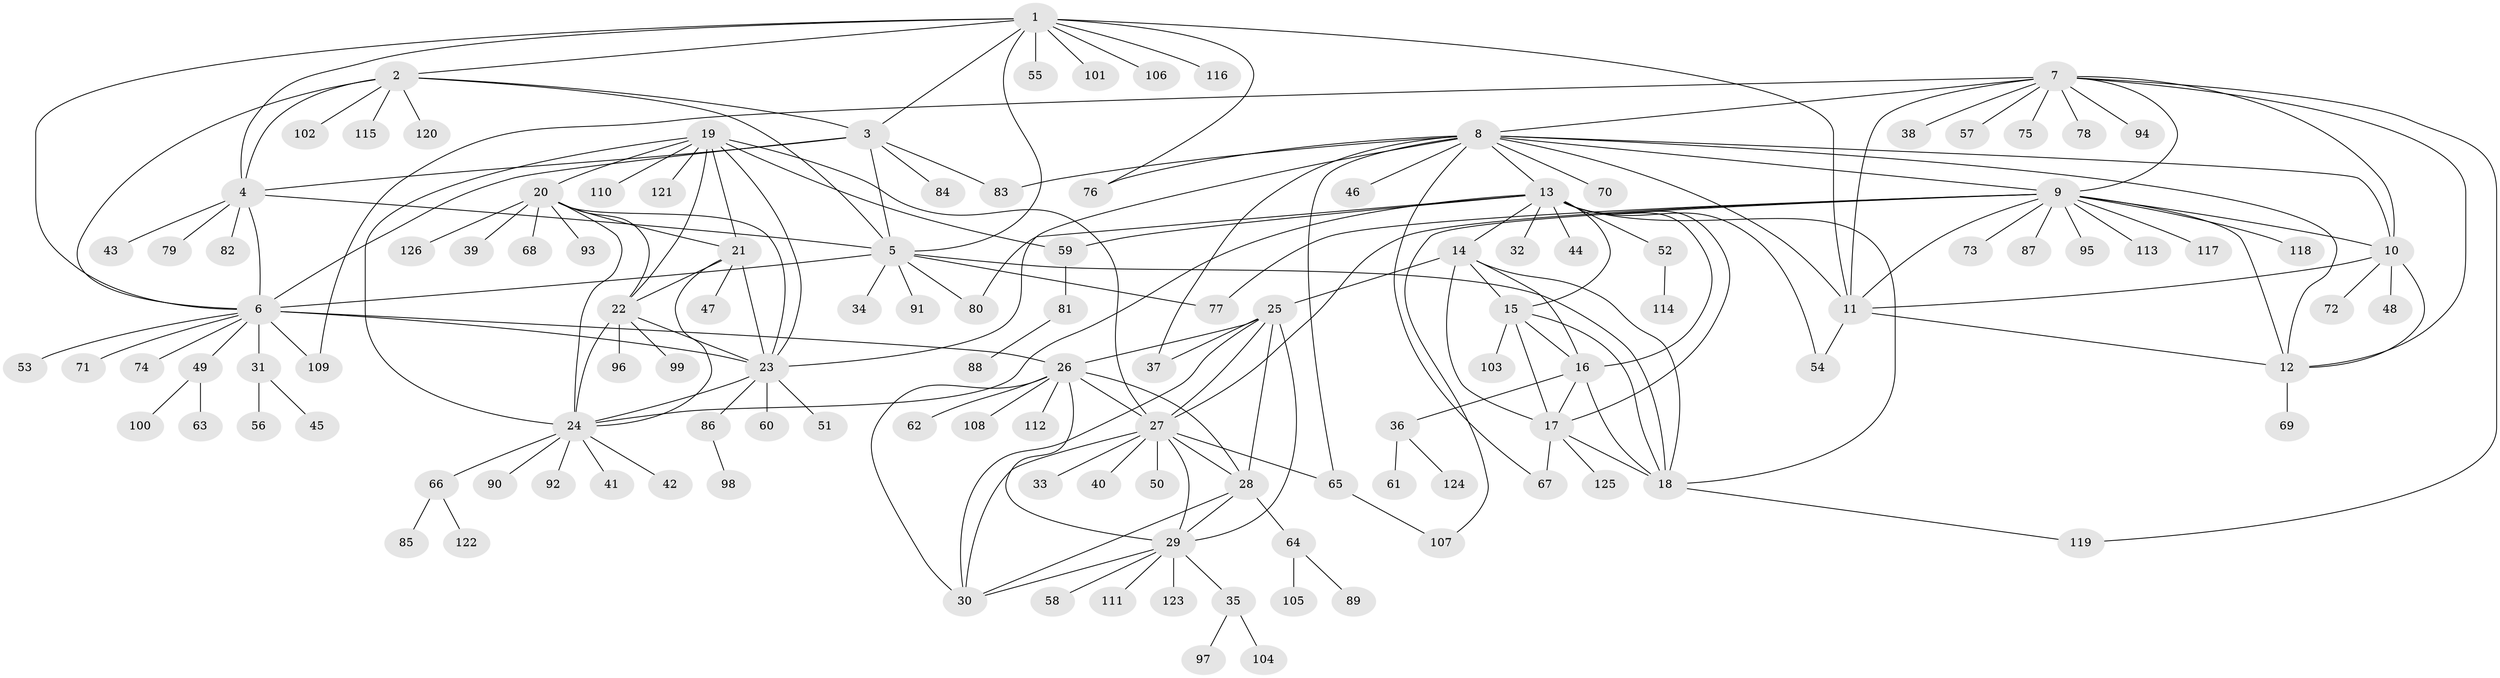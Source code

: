 // coarse degree distribution, {8: 0.13157894736842105, 3: 0.18421052631578946, 11: 0.02631578947368421, 9: 0.02631578947368421, 7: 0.02631578947368421, 6: 0.07894736842105263, 5: 0.05263157894736842, 4: 0.07894736842105263, 1: 0.3157894736842105, 2: 0.07894736842105263}
// Generated by graph-tools (version 1.1) at 2025/52/03/04/25 22:52:35]
// undirected, 126 vertices, 193 edges
graph export_dot {
  node [color=gray90,style=filled];
  1;
  2;
  3;
  4;
  5;
  6;
  7;
  8;
  9;
  10;
  11;
  12;
  13;
  14;
  15;
  16;
  17;
  18;
  19;
  20;
  21;
  22;
  23;
  24;
  25;
  26;
  27;
  28;
  29;
  30;
  31;
  32;
  33;
  34;
  35;
  36;
  37;
  38;
  39;
  40;
  41;
  42;
  43;
  44;
  45;
  46;
  47;
  48;
  49;
  50;
  51;
  52;
  53;
  54;
  55;
  56;
  57;
  58;
  59;
  60;
  61;
  62;
  63;
  64;
  65;
  66;
  67;
  68;
  69;
  70;
  71;
  72;
  73;
  74;
  75;
  76;
  77;
  78;
  79;
  80;
  81;
  82;
  83;
  84;
  85;
  86;
  87;
  88;
  89;
  90;
  91;
  92;
  93;
  94;
  95;
  96;
  97;
  98;
  99;
  100;
  101;
  102;
  103;
  104;
  105;
  106;
  107;
  108;
  109;
  110;
  111;
  112;
  113;
  114;
  115;
  116;
  117;
  118;
  119;
  120;
  121;
  122;
  123;
  124;
  125;
  126;
  1 -- 2;
  1 -- 3;
  1 -- 4;
  1 -- 5;
  1 -- 6;
  1 -- 11;
  1 -- 55;
  1 -- 76;
  1 -- 101;
  1 -- 106;
  1 -- 116;
  2 -- 3;
  2 -- 4;
  2 -- 5;
  2 -- 6;
  2 -- 102;
  2 -- 115;
  2 -- 120;
  3 -- 4;
  3 -- 5;
  3 -- 6;
  3 -- 83;
  3 -- 84;
  4 -- 5;
  4 -- 6;
  4 -- 43;
  4 -- 79;
  4 -- 82;
  5 -- 6;
  5 -- 18;
  5 -- 34;
  5 -- 77;
  5 -- 80;
  5 -- 91;
  6 -- 23;
  6 -- 26;
  6 -- 31;
  6 -- 49;
  6 -- 53;
  6 -- 71;
  6 -- 74;
  6 -- 109;
  7 -- 8;
  7 -- 9;
  7 -- 10;
  7 -- 11;
  7 -- 12;
  7 -- 38;
  7 -- 57;
  7 -- 75;
  7 -- 78;
  7 -- 94;
  7 -- 109;
  7 -- 119;
  8 -- 9;
  8 -- 10;
  8 -- 11;
  8 -- 12;
  8 -- 13;
  8 -- 23;
  8 -- 37;
  8 -- 46;
  8 -- 65;
  8 -- 67;
  8 -- 70;
  8 -- 76;
  8 -- 83;
  9 -- 10;
  9 -- 11;
  9 -- 12;
  9 -- 27;
  9 -- 73;
  9 -- 77;
  9 -- 87;
  9 -- 95;
  9 -- 107;
  9 -- 113;
  9 -- 117;
  9 -- 118;
  10 -- 11;
  10 -- 12;
  10 -- 48;
  10 -- 72;
  11 -- 12;
  11 -- 54;
  12 -- 69;
  13 -- 14;
  13 -- 15;
  13 -- 16;
  13 -- 17;
  13 -- 18;
  13 -- 24;
  13 -- 32;
  13 -- 44;
  13 -- 52;
  13 -- 54;
  13 -- 59;
  13 -- 80;
  14 -- 15;
  14 -- 16;
  14 -- 17;
  14 -- 18;
  14 -- 25;
  15 -- 16;
  15 -- 17;
  15 -- 18;
  15 -- 103;
  16 -- 17;
  16 -- 18;
  16 -- 36;
  17 -- 18;
  17 -- 67;
  17 -- 125;
  18 -- 119;
  19 -- 20;
  19 -- 21;
  19 -- 22;
  19 -- 23;
  19 -- 24;
  19 -- 27;
  19 -- 59;
  19 -- 110;
  19 -- 121;
  20 -- 21;
  20 -- 22;
  20 -- 23;
  20 -- 24;
  20 -- 39;
  20 -- 68;
  20 -- 93;
  20 -- 126;
  21 -- 22;
  21 -- 23;
  21 -- 24;
  21 -- 47;
  22 -- 23;
  22 -- 24;
  22 -- 96;
  22 -- 99;
  23 -- 24;
  23 -- 51;
  23 -- 60;
  23 -- 86;
  24 -- 41;
  24 -- 42;
  24 -- 66;
  24 -- 90;
  24 -- 92;
  25 -- 26;
  25 -- 27;
  25 -- 28;
  25 -- 29;
  25 -- 30;
  25 -- 37;
  26 -- 27;
  26 -- 28;
  26 -- 29;
  26 -- 30;
  26 -- 62;
  26 -- 108;
  26 -- 112;
  27 -- 28;
  27 -- 29;
  27 -- 30;
  27 -- 33;
  27 -- 40;
  27 -- 50;
  27 -- 65;
  28 -- 29;
  28 -- 30;
  28 -- 64;
  29 -- 30;
  29 -- 35;
  29 -- 58;
  29 -- 111;
  29 -- 123;
  31 -- 45;
  31 -- 56;
  35 -- 97;
  35 -- 104;
  36 -- 61;
  36 -- 124;
  49 -- 63;
  49 -- 100;
  52 -- 114;
  59 -- 81;
  64 -- 89;
  64 -- 105;
  65 -- 107;
  66 -- 85;
  66 -- 122;
  81 -- 88;
  86 -- 98;
}
